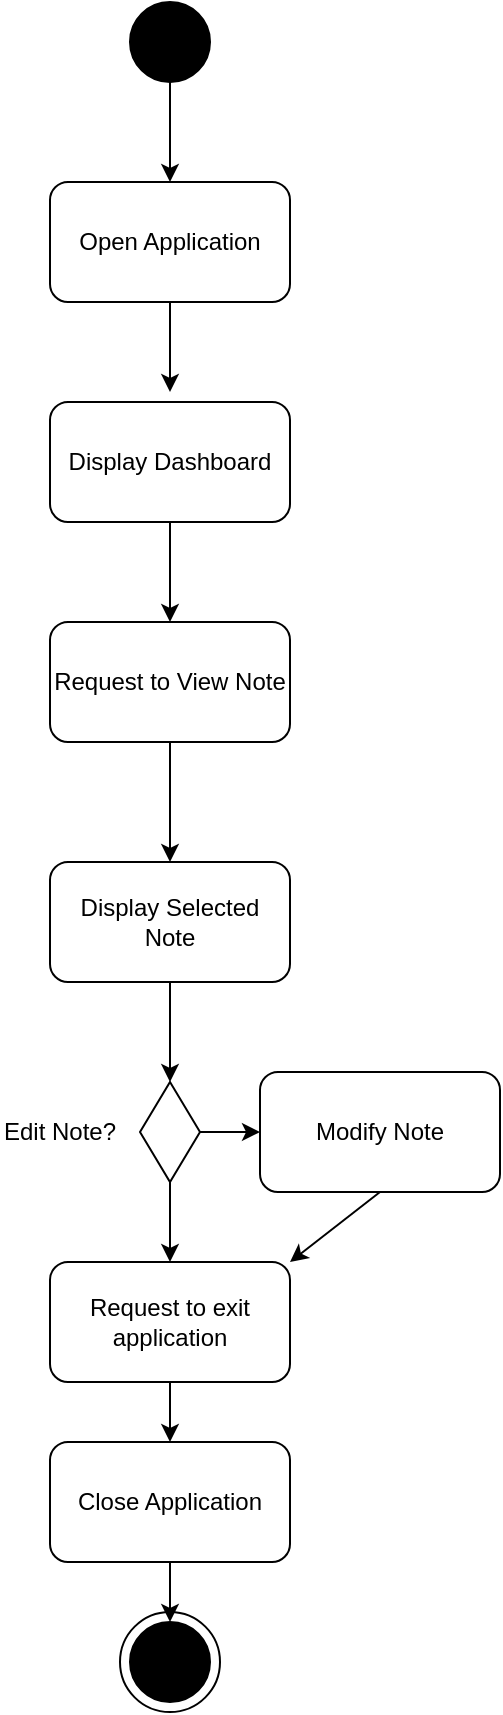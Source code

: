 <mxfile version="18.0.1" type="device"><diagram id="851DNPhJHWC_A0ogcOeX" name="Page-1"><mxGraphModel dx="462" dy="761" grid="1" gridSize="10" guides="1" tooltips="1" connect="1" arrows="1" fold="1" page="1" pageScale="1" pageWidth="850" pageHeight="1100" math="0" shadow="0"><root><mxCell id="0"/><mxCell id="1" parent="0"/><mxCell id="_qnHTXC1Px9zLD-tNCSR-16" value="" style="ellipse;whiteSpace=wrap;html=1;aspect=fixed;fillColor=#FFFFFF;" vertex="1" parent="1"><mxGeometry x="400" y="945" width="50" height="50" as="geometry"/></mxCell><mxCell id="-QUSaPkVuoeiuqp4x1cg-1" value="" style="ellipse;whiteSpace=wrap;html=1;aspect=fixed;fillColor=#000000;" parent="1" vertex="1"><mxGeometry x="405" y="140" width="40" height="40" as="geometry"/></mxCell><mxCell id="-QUSaPkVuoeiuqp4x1cg-2" value="Open Application" style="rounded=1;whiteSpace=wrap;html=1;fillColor=#FFFFFF;" parent="1" vertex="1"><mxGeometry x="365" y="230" width="120" height="60" as="geometry"/></mxCell><mxCell id="_qnHTXC1Px9zLD-tNCSR-18" style="edgeStyle=orthogonalEdgeStyle;rounded=0;orthogonalLoop=1;jettySize=auto;html=1;exitX=0.5;exitY=1;exitDx=0;exitDy=0;entryX=0.5;entryY=0;entryDx=0;entryDy=0;" edge="1" parent="1" source="-QUSaPkVuoeiuqp4x1cg-8" target="-QUSaPkVuoeiuqp4x1cg-9"><mxGeometry relative="1" as="geometry"/></mxCell><mxCell id="-QUSaPkVuoeiuqp4x1cg-8" value="Display Dashboard" style="rounded=1;whiteSpace=wrap;html=1;fillColor=#FFFFFF;" parent="1" vertex="1"><mxGeometry x="365" y="340" width="120" height="60" as="geometry"/></mxCell><mxCell id="-QUSaPkVuoeiuqp4x1cg-19" style="edgeStyle=orthogonalEdgeStyle;rounded=0;orthogonalLoop=1;jettySize=auto;html=1;" parent="1" source="-QUSaPkVuoeiuqp4x1cg-9" edge="1"><mxGeometry relative="1" as="geometry"><mxPoint x="425" y="570" as="targetPoint"/></mxGeometry></mxCell><mxCell id="-QUSaPkVuoeiuqp4x1cg-9" value="Request to View Note" style="rounded=1;whiteSpace=wrap;html=1;fillColor=#FFFFFF;" parent="1" vertex="1"><mxGeometry x="365" y="450" width="120" height="60" as="geometry"/></mxCell><mxCell id="-QUSaPkVuoeiuqp4x1cg-15" value="" style="endArrow=classic;html=1;rounded=0;exitX=0.5;exitY=1;exitDx=0;exitDy=0;entryX=0.5;entryY=0;entryDx=0;entryDy=0;entryPerimeter=0;" parent="1" source="-QUSaPkVuoeiuqp4x1cg-1" target="-QUSaPkVuoeiuqp4x1cg-2" edge="1"><mxGeometry width="50" height="50" relative="1" as="geometry"><mxPoint x="400" y="520" as="sourcePoint"/><mxPoint x="450" y="470" as="targetPoint"/></mxGeometry></mxCell><mxCell id="-QUSaPkVuoeiuqp4x1cg-16" value="" style="endArrow=classic;html=1;rounded=0;exitX=0.5;exitY=1;exitDx=0;exitDy=0;entryX=0.5;entryY=0;entryDx=0;entryDy=0;" parent="1" source="-QUSaPkVuoeiuqp4x1cg-2" edge="1"><mxGeometry width="50" height="50" relative="1" as="geometry"><mxPoint x="400" y="520" as="sourcePoint"/><mxPoint x="425" y="335" as="targetPoint"/></mxGeometry></mxCell><mxCell id="_qnHTXC1Px9zLD-tNCSR-3" value="" style="rhombus;whiteSpace=wrap;html=1;" vertex="1" parent="1"><mxGeometry x="410" y="680" width="30" height="50" as="geometry"/></mxCell><mxCell id="_qnHTXC1Px9zLD-tNCSR-4" value="Edit Note?" style="text;html=1;strokeColor=none;fillColor=none;align=center;verticalAlign=middle;whiteSpace=wrap;rounded=0;" vertex="1" parent="1"><mxGeometry x="340" y="690" width="60" height="30" as="geometry"/></mxCell><mxCell id="_qnHTXC1Px9zLD-tNCSR-5" value="Display Selected Note" style="rounded=1;whiteSpace=wrap;html=1;" vertex="1" parent="1"><mxGeometry x="365" y="570" width="120" height="60" as="geometry"/></mxCell><mxCell id="_qnHTXC1Px9zLD-tNCSR-6" value="" style="endArrow=classic;html=1;rounded=0;exitX=0.5;exitY=1;exitDx=0;exitDy=0;entryX=0.5;entryY=0;entryDx=0;entryDy=0;" edge="1" parent="1" source="_qnHTXC1Px9zLD-tNCSR-5" target="_qnHTXC1Px9zLD-tNCSR-3"><mxGeometry width="50" height="50" relative="1" as="geometry"><mxPoint x="410" y="420" as="sourcePoint"/><mxPoint x="460" y="370" as="targetPoint"/></mxGeometry></mxCell><mxCell id="_qnHTXC1Px9zLD-tNCSR-7" value="Modify Note" style="rounded=1;whiteSpace=wrap;html=1;" vertex="1" parent="1"><mxGeometry x="470" y="675" width="120" height="60" as="geometry"/></mxCell><mxCell id="_qnHTXC1Px9zLD-tNCSR-14" style="edgeStyle=orthogonalEdgeStyle;rounded=0;orthogonalLoop=1;jettySize=auto;html=1;exitX=0.5;exitY=1;exitDx=0;exitDy=0;entryX=0.5;entryY=0;entryDx=0;entryDy=0;" edge="1" parent="1" source="_qnHTXC1Px9zLD-tNCSR-8" target="_qnHTXC1Px9zLD-tNCSR-9"><mxGeometry relative="1" as="geometry"/></mxCell><mxCell id="_qnHTXC1Px9zLD-tNCSR-8" value="Request to exit application" style="rounded=1;whiteSpace=wrap;html=1;" vertex="1" parent="1"><mxGeometry x="365" y="770" width="120" height="60" as="geometry"/></mxCell><mxCell id="_qnHTXC1Px9zLD-tNCSR-17" style="edgeStyle=orthogonalEdgeStyle;rounded=0;orthogonalLoop=1;jettySize=auto;html=1;exitX=0.5;exitY=1;exitDx=0;exitDy=0;entryX=0.5;entryY=0;entryDx=0;entryDy=0;" edge="1" parent="1" source="_qnHTXC1Px9zLD-tNCSR-9" target="_qnHTXC1Px9zLD-tNCSR-15"><mxGeometry relative="1" as="geometry"/></mxCell><mxCell id="_qnHTXC1Px9zLD-tNCSR-9" value="Close Application" style="rounded=1;whiteSpace=wrap;html=1;" vertex="1" parent="1"><mxGeometry x="365" y="860" width="120" height="60" as="geometry"/></mxCell><mxCell id="_qnHTXC1Px9zLD-tNCSR-10" value="" style="endArrow=classic;html=1;rounded=0;exitX=0.5;exitY=1;exitDx=0;exitDy=0;entryX=0.5;entryY=0;entryDx=0;entryDy=0;" edge="1" parent="1" source="_qnHTXC1Px9zLD-tNCSR-3" target="_qnHTXC1Px9zLD-tNCSR-8"><mxGeometry width="50" height="50" relative="1" as="geometry"><mxPoint x="410" y="710" as="sourcePoint"/><mxPoint x="460" y="660" as="targetPoint"/></mxGeometry></mxCell><mxCell id="_qnHTXC1Px9zLD-tNCSR-11" value="" style="endArrow=classic;html=1;rounded=0;exitX=1;exitY=0.5;exitDx=0;exitDy=0;entryX=0;entryY=0.5;entryDx=0;entryDy=0;" edge="1" parent="1" source="_qnHTXC1Px9zLD-tNCSR-3" target="_qnHTXC1Px9zLD-tNCSR-7"><mxGeometry width="50" height="50" relative="1" as="geometry"><mxPoint x="410" y="710" as="sourcePoint"/><mxPoint x="460" y="660" as="targetPoint"/></mxGeometry></mxCell><mxCell id="_qnHTXC1Px9zLD-tNCSR-12" value="" style="endArrow=classic;html=1;rounded=0;exitX=0.5;exitY=1;exitDx=0;exitDy=0;entryX=1;entryY=0;entryDx=0;entryDy=0;" edge="1" parent="1" source="_qnHTXC1Px9zLD-tNCSR-7" target="_qnHTXC1Px9zLD-tNCSR-8"><mxGeometry width="50" height="50" relative="1" as="geometry"><mxPoint x="410" y="710" as="sourcePoint"/><mxPoint x="460" y="660" as="targetPoint"/></mxGeometry></mxCell><mxCell id="_qnHTXC1Px9zLD-tNCSR-15" value="" style="ellipse;whiteSpace=wrap;html=1;aspect=fixed;fillColor=#000000;" vertex="1" parent="1"><mxGeometry x="405" y="950" width="40" height="40" as="geometry"/></mxCell></root></mxGraphModel></diagram></mxfile>